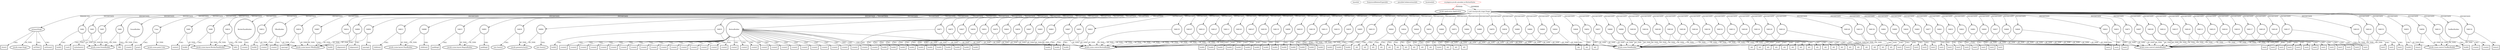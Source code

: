 digraph {
baseInfo[graphId=1840,category="extension_graph",isAnonymous=false,possibleRelation=false]
frameworkRelatedTypesInfo[0="javafx.application.Application"]
possibleCollaborationsInfo[]
locationInfo[projectName="amonker-AmonkerFX",filePath="/amonker-AmonkerFX/AmonkerFX-master/src/cn/jingyun/javafx/amonker/ui/ButtonStyles.java",contextSignature="ButtonStyles",graphId="1840"]
0[label="cn.jingyun.javafx.amonker.ui.ButtonStyles",vertexType="ROOT_CLIENT_CLASS_DECLARATION",isFrameworkType=false,color=red]
1[label="javafx.application.Application",vertexType="FRAMEWORK_CLASS_TYPE",isFrameworkType=true,peripheries=2]
2[label="void start(javafx.stage.Stage)",vertexType="OVERRIDING_METHOD_DECLARATION",isFrameworkType=false,shape=box]
3[label="primaryStage",vertexType="PARAMETER_DECLARATION",isFrameworkType=true,peripheries=2]
4[label="javafx.stage.Stage",vertexType="FRAMEWORK_CLASS_TYPE",isFrameworkType=true,peripheries=2]
6[label="setTitle()",vertexType="INSIDE_CALL",isFrameworkType=true,peripheries=2,shape=box]
8[label="setScene()",vertexType="INSIDE_CALL",isFrameworkType=true,peripheries=2,shape=box]
9[label="VAR2",vertexType="VARIABLE_EXPRESION",isFrameworkType=true,peripheries=2,shape=circle]
11[label="javafx.scene.SceneBuilder",vertexType="FRAMEWORK_CLASS_TYPE",isFrameworkType=true,peripheries=2]
10[label="build()",vertexType="INSIDE_CALL",isFrameworkType=true,peripheries=2,shape=box]
12[label="VAR3",vertexType="VARIABLE_EXPRESION",isFrameworkType=true,peripheries=2,shape=circle]
13[label="root()",vertexType="INSIDE_CALL",isFrameworkType=true,peripheries=2,shape=box]
15[label="VAR4",vertexType="VARIABLE_EXPRESION",isFrameworkType=true,peripheries=2,shape=circle]
16[label="fill()",vertexType="INSIDE_CALL",isFrameworkType=true,peripheries=2,shape=box]
18[label="VAR5",vertexType="VARIABLE_EXPRESION",isFrameworkType=true,peripheries=2,shape=circle]
19[label="stylesheets()",vertexType="INSIDE_CALL",isFrameworkType=true,peripheries=2,shape=box]
21[label="SceneBuilder",vertexType="VARIABLE_EXPRESION",isFrameworkType=true,peripheries=2,shape=circle]
22[label="create()",vertexType="INSIDE_CALL",isFrameworkType=true,peripheries=2,shape=box]
24[label="Color",vertexType="VARIABLE_EXPRESION",isFrameworkType=true,peripheries=2,shape=circle]
26[label="javafx.scene.paint.Color",vertexType="FRAMEWORK_CLASS_TYPE",isFrameworkType=true,peripheries=2]
25[label="gray()",vertexType="INSIDE_CALL",isFrameworkType=true,peripheries=2,shape=box]
27[label="VAR8",vertexType="VARIABLE_EXPRESION",isFrameworkType=true,peripheries=2,shape=circle]
29[label="javafx.scene.layout.BorderPaneBuilder",vertexType="FRAMEWORK_CLASS_TYPE",isFrameworkType=true,peripheries=2]
28[label="build()",vertexType="INSIDE_CALL",isFrameworkType=true,peripheries=2,shape=box]
30[label="VAR9",vertexType="VARIABLE_EXPRESION",isFrameworkType=true,peripheries=2,shape=circle]
31[label="center()",vertexType="INSIDE_CALL",isFrameworkType=true,peripheries=2,shape=box]
33[label="VAR10",vertexType="VARIABLE_EXPRESION",isFrameworkType=true,peripheries=2,shape=circle]
34[label="left()",vertexType="INSIDE_CALL",isFrameworkType=true,peripheries=2,shape=box]
36[label="BorderPaneBuilder",vertexType="VARIABLE_EXPRESION",isFrameworkType=true,peripheries=2,shape=circle]
37[label="create()",vertexType="INSIDE_CALL",isFrameworkType=true,peripheries=2,shape=box]
39[label="VAR12",vertexType="VARIABLE_EXPRESION",isFrameworkType=true,peripheries=2,shape=circle]
41[label="javafx.scene.layout.VBoxBuilder",vertexType="FRAMEWORK_CLASS_TYPE",isFrameworkType=true,peripheries=2]
40[label="build()",vertexType="INSIDE_CALL",isFrameworkType=true,peripheries=2,shape=box]
42[label="VAR13",vertexType="VARIABLE_EXPRESION",isFrameworkType=true,peripheries=2,shape=circle]
44[label="javafx.scene.layout.PaneBuilder",vertexType="FRAMEWORK_CLASS_TYPE",isFrameworkType=true,peripheries=2]
43[label="children()",vertexType="INSIDE_CALL",isFrameworkType=true,peripheries=2,shape=box]
45[label="VAR14",vertexType="VARIABLE_EXPRESION",isFrameworkType=true,peripheries=2,shape=circle]
46[label="alignment()",vertexType="INSIDE_CALL",isFrameworkType=true,peripheries=2,shape=box]
48[label="VAR15",vertexType="VARIABLE_EXPRESION",isFrameworkType=true,peripheries=2,shape=circle]
50[label="javafx.scene.layout.RegionBuilder",vertexType="FRAMEWORK_CLASS_TYPE",isFrameworkType=true,peripheries=2]
49[label="padding()",vertexType="INSIDE_CALL",isFrameworkType=true,peripheries=2,shape=box]
51[label="VAR16",vertexType="VARIABLE_EXPRESION",isFrameworkType=true,peripheries=2,shape=circle]
52[label="spacing()",vertexType="INSIDE_CALL",isFrameworkType=true,peripheries=2,shape=box]
54[label="VBoxBuilder",vertexType="VARIABLE_EXPRESION",isFrameworkType=true,peripheries=2,shape=circle]
55[label="create()",vertexType="INSIDE_CALL",isFrameworkType=true,peripheries=2,shape=box]
58[label="VAR18",vertexType="VARIABLE_EXPRESION",isFrameworkType=true,peripheries=2,shape=circle]
59[label="javafx.geometry.Insets",vertexType="FRAMEWORK_CLASS_TYPE",isFrameworkType=true,peripheries=2]
57[label="new Insets()",vertexType="CONSTRUCTOR_CALL",isFrameworkType=true,peripheries=2]
60[label="VAR19",vertexType="VARIABLE_EXPRESION",isFrameworkType=true,peripheries=2,shape=circle]
62[label="javafx.scene.control.ButtonBuilder",vertexType="FRAMEWORK_CLASS_TYPE",isFrameworkType=true,peripheries=2]
61[label="build()",vertexType="INSIDE_CALL",isFrameworkType=true,peripheries=2,shape=box]
63[label="VAR20",vertexType="VARIABLE_EXPRESION",isFrameworkType=true,peripheries=2,shape=circle]
65[label="javafx.scene.NodeBuilder",vertexType="FRAMEWORK_CLASS_TYPE",isFrameworkType=true,peripheries=2]
64[label="id()",vertexType="INSIDE_CALL",isFrameworkType=true,peripheries=2,shape=box]
66[label="VAR21",vertexType="VARIABLE_EXPRESION",isFrameworkType=true,peripheries=2,shape=circle]
68[label="javafx.scene.control.LabeledBuilder",vertexType="FRAMEWORK_CLASS_TYPE",isFrameworkType=true,peripheries=2]
67[label="text()",vertexType="INSIDE_CALL",isFrameworkType=true,peripheries=2,shape=box]
69[label="ButtonBuilder",vertexType="VARIABLE_EXPRESION",isFrameworkType=true,peripheries=2,shape=circle]
70[label="create()",vertexType="INSIDE_CALL",isFrameworkType=true,peripheries=2,shape=box]
72[label="VAR23",vertexType="VARIABLE_EXPRESION",isFrameworkType=true,peripheries=2,shape=circle]
73[label="build()",vertexType="INSIDE_CALL",isFrameworkType=true,peripheries=2,shape=box]
75[label="VAR24",vertexType="VARIABLE_EXPRESION",isFrameworkType=true,peripheries=2,shape=circle]
76[label="id()",vertexType="INSIDE_CALL",isFrameworkType=true,peripheries=2,shape=box]
78[label="VAR25",vertexType="VARIABLE_EXPRESION",isFrameworkType=true,peripheries=2,shape=circle]
79[label="text()",vertexType="INSIDE_CALL",isFrameworkType=true,peripheries=2,shape=box]
82[label="create()",vertexType="INSIDE_CALL",isFrameworkType=true,peripheries=2,shape=box]
83[label="VAR27",vertexType="VARIABLE_EXPRESION",isFrameworkType=true,peripheries=2,shape=circle]
84[label="build()",vertexType="INSIDE_CALL",isFrameworkType=true,peripheries=2,shape=box]
86[label="VAR28",vertexType="VARIABLE_EXPRESION",isFrameworkType=true,peripheries=2,shape=circle]
87[label="id()",vertexType="INSIDE_CALL",isFrameworkType=true,peripheries=2,shape=box]
89[label="VAR29",vertexType="VARIABLE_EXPRESION",isFrameworkType=true,peripheries=2,shape=circle]
90[label="text()",vertexType="INSIDE_CALL",isFrameworkType=true,peripheries=2,shape=box]
93[label="create()",vertexType="INSIDE_CALL",isFrameworkType=true,peripheries=2,shape=box]
94[label="VAR31",vertexType="VARIABLE_EXPRESION",isFrameworkType=true,peripheries=2,shape=circle]
95[label="build()",vertexType="INSIDE_CALL",isFrameworkType=true,peripheries=2,shape=box]
97[label="VAR32",vertexType="VARIABLE_EXPRESION",isFrameworkType=true,peripheries=2,shape=circle]
98[label="id()",vertexType="INSIDE_CALL",isFrameworkType=true,peripheries=2,shape=box]
100[label="VAR33",vertexType="VARIABLE_EXPRESION",isFrameworkType=true,peripheries=2,shape=circle]
101[label="text()",vertexType="INSIDE_CALL",isFrameworkType=true,peripheries=2,shape=box]
104[label="create()",vertexType="INSIDE_CALL",isFrameworkType=true,peripheries=2,shape=box]
105[label="VAR35",vertexType="VARIABLE_EXPRESION",isFrameworkType=true,peripheries=2,shape=circle]
106[label="build()",vertexType="INSIDE_CALL",isFrameworkType=true,peripheries=2,shape=box]
108[label="VAR36",vertexType="VARIABLE_EXPRESION",isFrameworkType=true,peripheries=2,shape=circle]
109[label="id()",vertexType="INSIDE_CALL",isFrameworkType=true,peripheries=2,shape=box]
111[label="VAR37",vertexType="VARIABLE_EXPRESION",isFrameworkType=true,peripheries=2,shape=circle]
112[label="text()",vertexType="INSIDE_CALL",isFrameworkType=true,peripheries=2,shape=box]
115[label="create()",vertexType="INSIDE_CALL",isFrameworkType=true,peripheries=2,shape=box]
116[label="VAR39",vertexType="VARIABLE_EXPRESION",isFrameworkType=true,peripheries=2,shape=circle]
117[label="build()",vertexType="INSIDE_CALL",isFrameworkType=true,peripheries=2,shape=box]
119[label="VAR40",vertexType="VARIABLE_EXPRESION",isFrameworkType=true,peripheries=2,shape=circle]
120[label="id()",vertexType="INSIDE_CALL",isFrameworkType=true,peripheries=2,shape=box]
122[label="VAR41",vertexType="VARIABLE_EXPRESION",isFrameworkType=true,peripheries=2,shape=circle]
123[label="text()",vertexType="INSIDE_CALL",isFrameworkType=true,peripheries=2,shape=box]
126[label="create()",vertexType="INSIDE_CALL",isFrameworkType=true,peripheries=2,shape=box]
127[label="VAR43",vertexType="VARIABLE_EXPRESION",isFrameworkType=true,peripheries=2,shape=circle]
128[label="build()",vertexType="INSIDE_CALL",isFrameworkType=true,peripheries=2,shape=box]
130[label="VAR44",vertexType="VARIABLE_EXPRESION",isFrameworkType=true,peripheries=2,shape=circle]
131[label="id()",vertexType="INSIDE_CALL",isFrameworkType=true,peripheries=2,shape=box]
133[label="VAR45",vertexType="VARIABLE_EXPRESION",isFrameworkType=true,peripheries=2,shape=circle]
134[label="text()",vertexType="INSIDE_CALL",isFrameworkType=true,peripheries=2,shape=box]
137[label="create()",vertexType="INSIDE_CALL",isFrameworkType=true,peripheries=2,shape=box]
138[label="VAR47",vertexType="VARIABLE_EXPRESION",isFrameworkType=true,peripheries=2,shape=circle]
139[label="build()",vertexType="INSIDE_CALL",isFrameworkType=true,peripheries=2,shape=box]
141[label="VAR48",vertexType="VARIABLE_EXPRESION",isFrameworkType=true,peripheries=2,shape=circle]
142[label="id()",vertexType="INSIDE_CALL",isFrameworkType=true,peripheries=2,shape=box]
144[label="VAR49",vertexType="VARIABLE_EXPRESION",isFrameworkType=true,peripheries=2,shape=circle]
145[label="text()",vertexType="INSIDE_CALL",isFrameworkType=true,peripheries=2,shape=box]
148[label="create()",vertexType="INSIDE_CALL",isFrameworkType=true,peripheries=2,shape=box]
149[label="VAR51",vertexType="VARIABLE_EXPRESION",isFrameworkType=true,peripheries=2,shape=circle]
150[label="build()",vertexType="INSIDE_CALL",isFrameworkType=true,peripheries=2,shape=box]
152[label="VAR52",vertexType="VARIABLE_EXPRESION",isFrameworkType=true,peripheries=2,shape=circle]
153[label="id()",vertexType="INSIDE_CALL",isFrameworkType=true,peripheries=2,shape=box]
155[label="VAR53",vertexType="VARIABLE_EXPRESION",isFrameworkType=true,peripheries=2,shape=circle]
156[label="text()",vertexType="INSIDE_CALL",isFrameworkType=true,peripheries=2,shape=box]
159[label="create()",vertexType="INSIDE_CALL",isFrameworkType=true,peripheries=2,shape=box]
160[label="VAR55",vertexType="VARIABLE_EXPRESION",isFrameworkType=true,peripheries=2,shape=circle]
162[label="javafx.scene.control.ToolBarBuilder",vertexType="FRAMEWORK_CLASS_TYPE",isFrameworkType=true,peripheries=2]
161[label="build()",vertexType="INSIDE_CALL",isFrameworkType=true,peripheries=2,shape=box]
163[label="VAR56",vertexType="VARIABLE_EXPRESION",isFrameworkType=true,peripheries=2,shape=circle]
164[label="items()",vertexType="INSIDE_CALL",isFrameworkType=true,peripheries=2,shape=box]
166[label="VAR57",vertexType="VARIABLE_EXPRESION",isFrameworkType=true,peripheries=2,shape=circle]
167[label="id()",vertexType="INSIDE_CALL",isFrameworkType=true,peripheries=2,shape=box]
169[label="ToolBarBuilder",vertexType="VARIABLE_EXPRESION",isFrameworkType=true,peripheries=2,shape=circle]
170[label="create()",vertexType="INSIDE_CALL",isFrameworkType=true,peripheries=2,shape=box]
172[label="VAR59",vertexType="VARIABLE_EXPRESION",isFrameworkType=true,peripheries=2,shape=circle]
173[label="build()",vertexType="INSIDE_CALL",isFrameworkType=true,peripheries=2,shape=box]
175[label="VAR60",vertexType="VARIABLE_EXPRESION",isFrameworkType=true,peripheries=2,shape=circle]
176[label="id()",vertexType="INSIDE_CALL",isFrameworkType=true,peripheries=2,shape=box]
178[label="VAR61",vertexType="VARIABLE_EXPRESION",isFrameworkType=true,peripheries=2,shape=circle]
179[label="text()",vertexType="INSIDE_CALL",isFrameworkType=true,peripheries=2,shape=box]
182[label="create()",vertexType="INSIDE_CALL",isFrameworkType=true,peripheries=2,shape=box]
183[label="VAR63",vertexType="VARIABLE_EXPRESION",isFrameworkType=true,peripheries=2,shape=circle]
184[label="build()",vertexType="INSIDE_CALL",isFrameworkType=true,peripheries=2,shape=box]
186[label="VAR64",vertexType="VARIABLE_EXPRESION",isFrameworkType=true,peripheries=2,shape=circle]
187[label="id()",vertexType="INSIDE_CALL",isFrameworkType=true,peripheries=2,shape=box]
189[label="VAR65",vertexType="VARIABLE_EXPRESION",isFrameworkType=true,peripheries=2,shape=circle]
190[label="text()",vertexType="INSIDE_CALL",isFrameworkType=true,peripheries=2,shape=box]
193[label="create()",vertexType="INSIDE_CALL",isFrameworkType=true,peripheries=2,shape=box]
194[label="VAR67",vertexType="VARIABLE_EXPRESION",isFrameworkType=true,peripheries=2,shape=circle]
195[label="build()",vertexType="INSIDE_CALL",isFrameworkType=true,peripheries=2,shape=box]
197[label="VAR68",vertexType="VARIABLE_EXPRESION",isFrameworkType=true,peripheries=2,shape=circle]
198[label="id()",vertexType="INSIDE_CALL",isFrameworkType=true,peripheries=2,shape=box]
200[label="VAR69",vertexType="VARIABLE_EXPRESION",isFrameworkType=true,peripheries=2,shape=circle]
201[label="text()",vertexType="INSIDE_CALL",isFrameworkType=true,peripheries=2,shape=box]
204[label="create()",vertexType="INSIDE_CALL",isFrameworkType=true,peripheries=2,shape=box]
205[label="VAR71",vertexType="VARIABLE_EXPRESION",isFrameworkType=true,peripheries=2,shape=circle]
206[label="build()",vertexType="INSIDE_CALL",isFrameworkType=true,peripheries=2,shape=box]
208[label="VAR72",vertexType="VARIABLE_EXPRESION",isFrameworkType=true,peripheries=2,shape=circle]
209[label="id()",vertexType="INSIDE_CALL",isFrameworkType=true,peripheries=2,shape=box]
211[label="VAR73",vertexType="VARIABLE_EXPRESION",isFrameworkType=true,peripheries=2,shape=circle]
212[label="text()",vertexType="INSIDE_CALL",isFrameworkType=true,peripheries=2,shape=box]
215[label="create()",vertexType="INSIDE_CALL",isFrameworkType=true,peripheries=2,shape=box]
216[label="VAR75",vertexType="VARIABLE_EXPRESION",isFrameworkType=true,peripheries=2,shape=circle]
217[label="build()",vertexType="INSIDE_CALL",isFrameworkType=true,peripheries=2,shape=box]
219[label="VAR76",vertexType="VARIABLE_EXPRESION",isFrameworkType=true,peripheries=2,shape=circle]
220[label="id()",vertexType="INSIDE_CALL",isFrameworkType=true,peripheries=2,shape=box]
222[label="VAR77",vertexType="VARIABLE_EXPRESION",isFrameworkType=true,peripheries=2,shape=circle]
223[label="text()",vertexType="INSIDE_CALL",isFrameworkType=true,peripheries=2,shape=box]
226[label="create()",vertexType="INSIDE_CALL",isFrameworkType=true,peripheries=2,shape=box]
227[label="VAR79",vertexType="VARIABLE_EXPRESION",isFrameworkType=true,peripheries=2,shape=circle]
228[label="build()",vertexType="INSIDE_CALL",isFrameworkType=true,peripheries=2,shape=box]
230[label="VAR80",vertexType="VARIABLE_EXPRESION",isFrameworkType=true,peripheries=2,shape=circle]
231[label="id()",vertexType="INSIDE_CALL",isFrameworkType=true,peripheries=2,shape=box]
233[label="VAR81",vertexType="VARIABLE_EXPRESION",isFrameworkType=true,peripheries=2,shape=circle]
234[label="text()",vertexType="INSIDE_CALL",isFrameworkType=true,peripheries=2,shape=box]
237[label="create()",vertexType="INSIDE_CALL",isFrameworkType=true,peripheries=2,shape=box]
238[label="VAR83",vertexType="VARIABLE_EXPRESION",isFrameworkType=true,peripheries=2,shape=circle]
239[label="build()",vertexType="INSIDE_CALL",isFrameworkType=true,peripheries=2,shape=box]
241[label="VAR84",vertexType="VARIABLE_EXPRESION",isFrameworkType=true,peripheries=2,shape=circle]
242[label="id()",vertexType="INSIDE_CALL",isFrameworkType=true,peripheries=2,shape=box]
244[label="VAR85",vertexType="VARIABLE_EXPRESION",isFrameworkType=true,peripheries=2,shape=circle]
245[label="text()",vertexType="INSIDE_CALL",isFrameworkType=true,peripheries=2,shape=box]
248[label="create()",vertexType="INSIDE_CALL",isFrameworkType=true,peripheries=2,shape=box]
249[label="VAR87",vertexType="VARIABLE_EXPRESION",isFrameworkType=true,peripheries=2,shape=circle]
250[label="build()",vertexType="INSIDE_CALL",isFrameworkType=true,peripheries=2,shape=box]
252[label="VAR88",vertexType="VARIABLE_EXPRESION",isFrameworkType=true,peripheries=2,shape=circle]
253[label="children()",vertexType="INSIDE_CALL",isFrameworkType=true,peripheries=2,shape=box]
255[label="VAR89",vertexType="VARIABLE_EXPRESION",isFrameworkType=true,peripheries=2,shape=circle]
256[label="style()",vertexType="INSIDE_CALL",isFrameworkType=true,peripheries=2,shape=box]
258[label="VAR90",vertexType="VARIABLE_EXPRESION",isFrameworkType=true,peripheries=2,shape=circle]
259[label="alignment()",vertexType="INSIDE_CALL",isFrameworkType=true,peripheries=2,shape=box]
261[label="VAR91",vertexType="VARIABLE_EXPRESION",isFrameworkType=true,peripheries=2,shape=circle]
262[label="padding()",vertexType="INSIDE_CALL",isFrameworkType=true,peripheries=2,shape=box]
264[label="VAR92",vertexType="VARIABLE_EXPRESION",isFrameworkType=true,peripheries=2,shape=circle]
265[label="spacing()",vertexType="INSIDE_CALL",isFrameworkType=true,peripheries=2,shape=box]
268[label="create()",vertexType="INSIDE_CALL",isFrameworkType=true,peripheries=2,shape=box]
270[label="VAR94",vertexType="VARIABLE_EXPRESION",isFrameworkType=true,peripheries=2,shape=circle]
269[label="new Insets()",vertexType="CONSTRUCTOR_CALL",isFrameworkType=true,peripheries=2]
272[label="VAR95",vertexType="VARIABLE_EXPRESION",isFrameworkType=true,peripheries=2,shape=circle]
273[label="build()",vertexType="INSIDE_CALL",isFrameworkType=true,peripheries=2,shape=box]
275[label="VAR96",vertexType="VARIABLE_EXPRESION",isFrameworkType=true,peripheries=2,shape=circle]
276[label="id()",vertexType="INSIDE_CALL",isFrameworkType=true,peripheries=2,shape=box]
278[label="VAR97",vertexType="VARIABLE_EXPRESION",isFrameworkType=true,peripheries=2,shape=circle]
279[label="text()",vertexType="INSIDE_CALL",isFrameworkType=true,peripheries=2,shape=box]
282[label="create()",vertexType="INSIDE_CALL",isFrameworkType=true,peripheries=2,shape=box]
283[label="VAR99",vertexType="VARIABLE_EXPRESION",isFrameworkType=true,peripheries=2,shape=circle]
284[label="build()",vertexType="INSIDE_CALL",isFrameworkType=true,peripheries=2,shape=box]
286[label="VAR100",vertexType="VARIABLE_EXPRESION",isFrameworkType=true,peripheries=2,shape=circle]
287[label="id()",vertexType="INSIDE_CALL",isFrameworkType=true,peripheries=2,shape=box]
289[label="VAR101",vertexType="VARIABLE_EXPRESION",isFrameworkType=true,peripheries=2,shape=circle]
290[label="text()",vertexType="INSIDE_CALL",isFrameworkType=true,peripheries=2,shape=box]
293[label="create()",vertexType="INSIDE_CALL",isFrameworkType=true,peripheries=2,shape=box]
294[label="VAR103",vertexType="VARIABLE_EXPRESION",isFrameworkType=true,peripheries=2,shape=circle]
295[label="build()",vertexType="INSIDE_CALL",isFrameworkType=true,peripheries=2,shape=box]
297[label="VAR104",vertexType="VARIABLE_EXPRESION",isFrameworkType=true,peripheries=2,shape=circle]
298[label="id()",vertexType="INSIDE_CALL",isFrameworkType=true,peripheries=2,shape=box]
300[label="VAR105",vertexType="VARIABLE_EXPRESION",isFrameworkType=true,peripheries=2,shape=circle]
301[label="text()",vertexType="INSIDE_CALL",isFrameworkType=true,peripheries=2,shape=box]
304[label="create()",vertexType="INSIDE_CALL",isFrameworkType=true,peripheries=2,shape=box]
305[label="VAR107",vertexType="VARIABLE_EXPRESION",isFrameworkType=true,peripheries=2,shape=circle]
306[label="build()",vertexType="INSIDE_CALL",isFrameworkType=true,peripheries=2,shape=box]
308[label="VAR108",vertexType="VARIABLE_EXPRESION",isFrameworkType=true,peripheries=2,shape=circle]
309[label="id()",vertexType="INSIDE_CALL",isFrameworkType=true,peripheries=2,shape=box]
311[label="VAR109",vertexType="VARIABLE_EXPRESION",isFrameworkType=true,peripheries=2,shape=circle]
312[label="text()",vertexType="INSIDE_CALL",isFrameworkType=true,peripheries=2,shape=box]
315[label="create()",vertexType="INSIDE_CALL",isFrameworkType=true,peripheries=2,shape=box]
316[label="VAR111",vertexType="VARIABLE_EXPRESION",isFrameworkType=true,peripheries=2,shape=circle]
317[label="build()",vertexType="INSIDE_CALL",isFrameworkType=true,peripheries=2,shape=box]
319[label="VAR112",vertexType="VARIABLE_EXPRESION",isFrameworkType=true,peripheries=2,shape=circle]
320[label="id()",vertexType="INSIDE_CALL",isFrameworkType=true,peripheries=2,shape=box]
322[label="VAR113",vertexType="VARIABLE_EXPRESION",isFrameworkType=true,peripheries=2,shape=circle]
323[label="text()",vertexType="INSIDE_CALL",isFrameworkType=true,peripheries=2,shape=box]
326[label="create()",vertexType="INSIDE_CALL",isFrameworkType=true,peripheries=2,shape=box]
327[label="VAR115",vertexType="VARIABLE_EXPRESION",isFrameworkType=true,peripheries=2,shape=circle]
328[label="build()",vertexType="INSIDE_CALL",isFrameworkType=true,peripheries=2,shape=box]
330[label="VAR116",vertexType="VARIABLE_EXPRESION",isFrameworkType=true,peripheries=2,shape=circle]
331[label="id()",vertexType="INSIDE_CALL",isFrameworkType=true,peripheries=2,shape=box]
333[label="VAR117",vertexType="VARIABLE_EXPRESION",isFrameworkType=true,peripheries=2,shape=circle]
334[label="text()",vertexType="INSIDE_CALL",isFrameworkType=true,peripheries=2,shape=box]
337[label="create()",vertexType="INSIDE_CALL",isFrameworkType=true,peripheries=2,shape=box]
338[label="VAR119",vertexType="VARIABLE_EXPRESION",isFrameworkType=true,peripheries=2,shape=circle]
339[label="build()",vertexType="INSIDE_CALL",isFrameworkType=true,peripheries=2,shape=box]
341[label="VAR120",vertexType="VARIABLE_EXPRESION",isFrameworkType=true,peripheries=2,shape=circle]
342[label="id()",vertexType="INSIDE_CALL",isFrameworkType=true,peripheries=2,shape=box]
344[label="VAR121",vertexType="VARIABLE_EXPRESION",isFrameworkType=true,peripheries=2,shape=circle]
345[label="text()",vertexType="INSIDE_CALL",isFrameworkType=true,peripheries=2,shape=box]
348[label="create()",vertexType="INSIDE_CALL",isFrameworkType=true,peripheries=2,shape=box]
349[label="VAR123",vertexType="VARIABLE_EXPRESION",isFrameworkType=true,peripheries=2,shape=circle]
350[label="build()",vertexType="INSIDE_CALL",isFrameworkType=true,peripheries=2,shape=box]
352[label="VAR124",vertexType="VARIABLE_EXPRESION",isFrameworkType=true,peripheries=2,shape=circle]
353[label="id()",vertexType="INSIDE_CALL",isFrameworkType=true,peripheries=2,shape=box]
355[label="VAR125",vertexType="VARIABLE_EXPRESION",isFrameworkType=true,peripheries=2,shape=circle]
356[label="text()",vertexType="INSIDE_CALL",isFrameworkType=true,peripheries=2,shape=box]
359[label="create()",vertexType="INSIDE_CALL",isFrameworkType=true,peripheries=2,shape=box]
360[label="VAR127",vertexType="VARIABLE_EXPRESION",isFrameworkType=true,peripheries=2,shape=circle]
361[label="build()",vertexType="INSIDE_CALL",isFrameworkType=true,peripheries=2,shape=box]
363[label="VAR128",vertexType="VARIABLE_EXPRESION",isFrameworkType=true,peripheries=2,shape=circle]
364[label="id()",vertexType="INSIDE_CALL",isFrameworkType=true,peripheries=2,shape=box]
366[label="VAR129",vertexType="VARIABLE_EXPRESION",isFrameworkType=true,peripheries=2,shape=circle]
367[label="text()",vertexType="INSIDE_CALL",isFrameworkType=true,peripheries=2,shape=box]
370[label="create()",vertexType="INSIDE_CALL",isFrameworkType=true,peripheries=2,shape=box]
371[label="VAR131",vertexType="VARIABLE_EXPRESION",isFrameworkType=true,peripheries=2,shape=circle]
372[label="build()",vertexType="INSIDE_CALL",isFrameworkType=true,peripheries=2,shape=box]
374[label="VAR132",vertexType="VARIABLE_EXPRESION",isFrameworkType=true,peripheries=2,shape=circle]
375[label="items()",vertexType="INSIDE_CALL",isFrameworkType=true,peripheries=2,shape=box]
377[label="VAR133",vertexType="VARIABLE_EXPRESION",isFrameworkType=true,peripheries=2,shape=circle]
378[label="id()",vertexType="INSIDE_CALL",isFrameworkType=true,peripheries=2,shape=box]
381[label="create()",vertexType="INSIDE_CALL",isFrameworkType=true,peripheries=2,shape=box]
382[label="VAR135",vertexType="VARIABLE_EXPRESION",isFrameworkType=true,peripheries=2,shape=circle]
383[label="build()",vertexType="INSIDE_CALL",isFrameworkType=true,peripheries=2,shape=box]
385[label="VAR136",vertexType="VARIABLE_EXPRESION",isFrameworkType=true,peripheries=2,shape=circle]
386[label="id()",vertexType="INSIDE_CALL",isFrameworkType=true,peripheries=2,shape=box]
388[label="VAR137",vertexType="VARIABLE_EXPRESION",isFrameworkType=true,peripheries=2,shape=circle]
389[label="text()",vertexType="INSIDE_CALL",isFrameworkType=true,peripheries=2,shape=box]
392[label="create()",vertexType="INSIDE_CALL",isFrameworkType=true,peripheries=2,shape=box]
393[label="VAR139",vertexType="VARIABLE_EXPRESION",isFrameworkType=true,peripheries=2,shape=circle]
394[label="build()",vertexType="INSIDE_CALL",isFrameworkType=true,peripheries=2,shape=box]
396[label="VAR140",vertexType="VARIABLE_EXPRESION",isFrameworkType=true,peripheries=2,shape=circle]
397[label="id()",vertexType="INSIDE_CALL",isFrameworkType=true,peripheries=2,shape=box]
399[label="VAR141",vertexType="VARIABLE_EXPRESION",isFrameworkType=true,peripheries=2,shape=circle]
400[label="text()",vertexType="INSIDE_CALL",isFrameworkType=true,peripheries=2,shape=box]
403[label="create()",vertexType="INSIDE_CALL",isFrameworkType=true,peripheries=2,shape=box]
404[label="VAR143",vertexType="VARIABLE_EXPRESION",isFrameworkType=true,peripheries=2,shape=circle]
405[label="build()",vertexType="INSIDE_CALL",isFrameworkType=true,peripheries=2,shape=box]
407[label="VAR144",vertexType="VARIABLE_EXPRESION",isFrameworkType=true,peripheries=2,shape=circle]
408[label="id()",vertexType="INSIDE_CALL",isFrameworkType=true,peripheries=2,shape=box]
410[label="VAR145",vertexType="VARIABLE_EXPRESION",isFrameworkType=true,peripheries=2,shape=circle]
411[label="text()",vertexType="INSIDE_CALL",isFrameworkType=true,peripheries=2,shape=box]
414[label="create()",vertexType="INSIDE_CALL",isFrameworkType=true,peripheries=2,shape=box]
415[label="VAR147",vertexType="VARIABLE_EXPRESION",isFrameworkType=true,peripheries=2,shape=circle]
416[label="build()",vertexType="INSIDE_CALL",isFrameworkType=true,peripheries=2,shape=box]
418[label="VAR148",vertexType="VARIABLE_EXPRESION",isFrameworkType=true,peripheries=2,shape=circle]
419[label="id()",vertexType="INSIDE_CALL",isFrameworkType=true,peripheries=2,shape=box]
421[label="VAR149",vertexType="VARIABLE_EXPRESION",isFrameworkType=true,peripheries=2,shape=circle]
422[label="text()",vertexType="INSIDE_CALL",isFrameworkType=true,peripheries=2,shape=box]
425[label="create()",vertexType="INSIDE_CALL",isFrameworkType=true,peripheries=2,shape=box]
426[label="VAR151",vertexType="VARIABLE_EXPRESION",isFrameworkType=true,peripheries=2,shape=circle]
427[label="build()",vertexType="INSIDE_CALL",isFrameworkType=true,peripheries=2,shape=box]
429[label="VAR152",vertexType="VARIABLE_EXPRESION",isFrameworkType=true,peripheries=2,shape=circle]
430[label="id()",vertexType="INSIDE_CALL",isFrameworkType=true,peripheries=2,shape=box]
432[label="VAR153",vertexType="VARIABLE_EXPRESION",isFrameworkType=true,peripheries=2,shape=circle]
433[label="text()",vertexType="INSIDE_CALL",isFrameworkType=true,peripheries=2,shape=box]
436[label="create()",vertexType="INSIDE_CALL",isFrameworkType=true,peripheries=2,shape=box]
437[label="VAR155",vertexType="VARIABLE_EXPRESION",isFrameworkType=true,peripheries=2,shape=circle]
438[label="build()",vertexType="INSIDE_CALL",isFrameworkType=true,peripheries=2,shape=box]
440[label="VAR156",vertexType="VARIABLE_EXPRESION",isFrameworkType=true,peripheries=2,shape=circle]
441[label="id()",vertexType="INSIDE_CALL",isFrameworkType=true,peripheries=2,shape=box]
443[label="VAR157",vertexType="VARIABLE_EXPRESION",isFrameworkType=true,peripheries=2,shape=circle]
444[label="text()",vertexType="INSIDE_CALL",isFrameworkType=true,peripheries=2,shape=box]
447[label="create()",vertexType="INSIDE_CALL",isFrameworkType=true,peripheries=2,shape=box]
448[label="VAR159",vertexType="VARIABLE_EXPRESION",isFrameworkType=true,peripheries=2,shape=circle]
449[label="build()",vertexType="INSIDE_CALL",isFrameworkType=true,peripheries=2,shape=box]
451[label="VAR160",vertexType="VARIABLE_EXPRESION",isFrameworkType=true,peripheries=2,shape=circle]
452[label="id()",vertexType="INSIDE_CALL",isFrameworkType=true,peripheries=2,shape=box]
454[label="VAR161",vertexType="VARIABLE_EXPRESION",isFrameworkType=true,peripheries=2,shape=circle]
455[label="text()",vertexType="INSIDE_CALL",isFrameworkType=true,peripheries=2,shape=box]
458[label="create()",vertexType="INSIDE_CALL",isFrameworkType=true,peripheries=2,shape=box]
460[label="show()",vertexType="INSIDE_CALL",isFrameworkType=true,peripheries=2,shape=box]
0->1[label="EXTEND",color=red]
0->2[label="OVERRIDE"]
3->4[label="OF_TYPE"]
2->3[label="PARAMETER"]
3->6[label="CALL"]
3->8[label="CALL"]
2->9[label="INSTANTIATE"]
9->11[label="OF_TYPE"]
9->10[label="CALL"]
2->12[label="INSTANTIATE"]
12->11[label="OF_TYPE"]
12->13[label="CALL"]
2->15[label="INSTANTIATE"]
15->11[label="OF_TYPE"]
15->16[label="CALL"]
2->18[label="INSTANTIATE"]
18->11[label="OF_TYPE"]
18->19[label="CALL"]
2->21[label="INSTANTIATE"]
21->11[label="OF_TYPE"]
21->22[label="CALL"]
2->24[label="INSTANTIATE"]
24->26[label="OF_TYPE"]
24->25[label="CALL"]
2->27[label="INSTANTIATE"]
27->29[label="OF_TYPE"]
27->28[label="CALL"]
2->30[label="INSTANTIATE"]
30->29[label="OF_TYPE"]
30->31[label="CALL"]
2->33[label="INSTANTIATE"]
33->29[label="OF_TYPE"]
33->34[label="CALL"]
2->36[label="INSTANTIATE"]
36->29[label="OF_TYPE"]
36->37[label="CALL"]
2->39[label="INSTANTIATE"]
39->41[label="OF_TYPE"]
39->40[label="CALL"]
2->42[label="INSTANTIATE"]
42->44[label="OF_TYPE"]
42->43[label="CALL"]
2->45[label="INSTANTIATE"]
45->41[label="OF_TYPE"]
45->46[label="CALL"]
2->48[label="INSTANTIATE"]
48->50[label="OF_TYPE"]
48->49[label="CALL"]
2->51[label="INSTANTIATE"]
51->41[label="OF_TYPE"]
51->52[label="CALL"]
2->54[label="INSTANTIATE"]
54->41[label="OF_TYPE"]
54->55[label="CALL"]
2->58[label="INSTANTIATE"]
58->59[label="OF_TYPE"]
58->57[label="CALL"]
2->60[label="INSTANTIATE"]
60->62[label="OF_TYPE"]
60->61[label="CALL"]
2->63[label="INSTANTIATE"]
63->65[label="OF_TYPE"]
63->64[label="CALL"]
2->66[label="INSTANTIATE"]
66->68[label="OF_TYPE"]
66->67[label="CALL"]
2->69[label="INSTANTIATE"]
69->62[label="OF_TYPE"]
69->70[label="CALL"]
2->72[label="INSTANTIATE"]
72->62[label="OF_TYPE"]
72->73[label="CALL"]
2->75[label="INSTANTIATE"]
75->65[label="OF_TYPE"]
75->76[label="CALL"]
2->78[label="INSTANTIATE"]
78->68[label="OF_TYPE"]
78->79[label="CALL"]
69->82[label="CALL"]
2->83[label="INSTANTIATE"]
83->62[label="OF_TYPE"]
83->84[label="CALL"]
2->86[label="INSTANTIATE"]
86->65[label="OF_TYPE"]
86->87[label="CALL"]
2->89[label="INSTANTIATE"]
89->68[label="OF_TYPE"]
89->90[label="CALL"]
69->93[label="CALL"]
2->94[label="INSTANTIATE"]
94->62[label="OF_TYPE"]
94->95[label="CALL"]
2->97[label="INSTANTIATE"]
97->65[label="OF_TYPE"]
97->98[label="CALL"]
2->100[label="INSTANTIATE"]
100->68[label="OF_TYPE"]
100->101[label="CALL"]
69->104[label="CALL"]
2->105[label="INSTANTIATE"]
105->62[label="OF_TYPE"]
105->106[label="CALL"]
2->108[label="INSTANTIATE"]
108->65[label="OF_TYPE"]
108->109[label="CALL"]
2->111[label="INSTANTIATE"]
111->68[label="OF_TYPE"]
111->112[label="CALL"]
69->115[label="CALL"]
2->116[label="INSTANTIATE"]
116->62[label="OF_TYPE"]
116->117[label="CALL"]
2->119[label="INSTANTIATE"]
119->65[label="OF_TYPE"]
119->120[label="CALL"]
2->122[label="INSTANTIATE"]
122->68[label="OF_TYPE"]
122->123[label="CALL"]
69->126[label="CALL"]
2->127[label="INSTANTIATE"]
127->62[label="OF_TYPE"]
127->128[label="CALL"]
2->130[label="INSTANTIATE"]
130->65[label="OF_TYPE"]
130->131[label="CALL"]
2->133[label="INSTANTIATE"]
133->68[label="OF_TYPE"]
133->134[label="CALL"]
69->137[label="CALL"]
2->138[label="INSTANTIATE"]
138->62[label="OF_TYPE"]
138->139[label="CALL"]
2->141[label="INSTANTIATE"]
141->65[label="OF_TYPE"]
141->142[label="CALL"]
2->144[label="INSTANTIATE"]
144->68[label="OF_TYPE"]
144->145[label="CALL"]
69->148[label="CALL"]
2->149[label="INSTANTIATE"]
149->62[label="OF_TYPE"]
149->150[label="CALL"]
2->152[label="INSTANTIATE"]
152->65[label="OF_TYPE"]
152->153[label="CALL"]
2->155[label="INSTANTIATE"]
155->68[label="OF_TYPE"]
155->156[label="CALL"]
69->159[label="CALL"]
2->160[label="INSTANTIATE"]
160->162[label="OF_TYPE"]
160->161[label="CALL"]
2->163[label="INSTANTIATE"]
163->162[label="OF_TYPE"]
163->164[label="CALL"]
2->166[label="INSTANTIATE"]
166->65[label="OF_TYPE"]
166->167[label="CALL"]
2->169[label="INSTANTIATE"]
169->162[label="OF_TYPE"]
169->170[label="CALL"]
2->172[label="INSTANTIATE"]
172->62[label="OF_TYPE"]
172->173[label="CALL"]
2->175[label="INSTANTIATE"]
175->65[label="OF_TYPE"]
175->176[label="CALL"]
2->178[label="INSTANTIATE"]
178->68[label="OF_TYPE"]
178->179[label="CALL"]
69->182[label="CALL"]
2->183[label="INSTANTIATE"]
183->62[label="OF_TYPE"]
183->184[label="CALL"]
2->186[label="INSTANTIATE"]
186->65[label="OF_TYPE"]
186->187[label="CALL"]
2->189[label="INSTANTIATE"]
189->68[label="OF_TYPE"]
189->190[label="CALL"]
69->193[label="CALL"]
2->194[label="INSTANTIATE"]
194->62[label="OF_TYPE"]
194->195[label="CALL"]
2->197[label="INSTANTIATE"]
197->65[label="OF_TYPE"]
197->198[label="CALL"]
2->200[label="INSTANTIATE"]
200->68[label="OF_TYPE"]
200->201[label="CALL"]
69->204[label="CALL"]
2->205[label="INSTANTIATE"]
205->62[label="OF_TYPE"]
205->206[label="CALL"]
2->208[label="INSTANTIATE"]
208->65[label="OF_TYPE"]
208->209[label="CALL"]
2->211[label="INSTANTIATE"]
211->68[label="OF_TYPE"]
211->212[label="CALL"]
69->215[label="CALL"]
2->216[label="INSTANTIATE"]
216->62[label="OF_TYPE"]
216->217[label="CALL"]
2->219[label="INSTANTIATE"]
219->65[label="OF_TYPE"]
219->220[label="CALL"]
2->222[label="INSTANTIATE"]
222->68[label="OF_TYPE"]
222->223[label="CALL"]
69->226[label="CALL"]
2->227[label="INSTANTIATE"]
227->62[label="OF_TYPE"]
227->228[label="CALL"]
2->230[label="INSTANTIATE"]
230->65[label="OF_TYPE"]
230->231[label="CALL"]
2->233[label="INSTANTIATE"]
233->68[label="OF_TYPE"]
233->234[label="CALL"]
69->237[label="CALL"]
2->238[label="INSTANTIATE"]
238->62[label="OF_TYPE"]
238->239[label="CALL"]
2->241[label="INSTANTIATE"]
241->65[label="OF_TYPE"]
241->242[label="CALL"]
2->244[label="INSTANTIATE"]
244->68[label="OF_TYPE"]
244->245[label="CALL"]
69->248[label="CALL"]
2->249[label="INSTANTIATE"]
249->41[label="OF_TYPE"]
249->250[label="CALL"]
2->252[label="INSTANTIATE"]
252->44[label="OF_TYPE"]
252->253[label="CALL"]
2->255[label="INSTANTIATE"]
255->65[label="OF_TYPE"]
255->256[label="CALL"]
2->258[label="INSTANTIATE"]
258->41[label="OF_TYPE"]
258->259[label="CALL"]
2->261[label="INSTANTIATE"]
261->50[label="OF_TYPE"]
261->262[label="CALL"]
2->264[label="INSTANTIATE"]
264->41[label="OF_TYPE"]
264->265[label="CALL"]
54->268[label="CALL"]
2->270[label="INSTANTIATE"]
270->59[label="OF_TYPE"]
270->269[label="CALL"]
2->272[label="INSTANTIATE"]
272->62[label="OF_TYPE"]
272->273[label="CALL"]
2->275[label="INSTANTIATE"]
275->65[label="OF_TYPE"]
275->276[label="CALL"]
2->278[label="INSTANTIATE"]
278->68[label="OF_TYPE"]
278->279[label="CALL"]
69->282[label="CALL"]
2->283[label="INSTANTIATE"]
283->62[label="OF_TYPE"]
283->284[label="CALL"]
2->286[label="INSTANTIATE"]
286->65[label="OF_TYPE"]
286->287[label="CALL"]
2->289[label="INSTANTIATE"]
289->68[label="OF_TYPE"]
289->290[label="CALL"]
69->293[label="CALL"]
2->294[label="INSTANTIATE"]
294->62[label="OF_TYPE"]
294->295[label="CALL"]
2->297[label="INSTANTIATE"]
297->65[label="OF_TYPE"]
297->298[label="CALL"]
2->300[label="INSTANTIATE"]
300->68[label="OF_TYPE"]
300->301[label="CALL"]
69->304[label="CALL"]
2->305[label="INSTANTIATE"]
305->62[label="OF_TYPE"]
305->306[label="CALL"]
2->308[label="INSTANTIATE"]
308->65[label="OF_TYPE"]
308->309[label="CALL"]
2->311[label="INSTANTIATE"]
311->68[label="OF_TYPE"]
311->312[label="CALL"]
69->315[label="CALL"]
2->316[label="INSTANTIATE"]
316->62[label="OF_TYPE"]
316->317[label="CALL"]
2->319[label="INSTANTIATE"]
319->65[label="OF_TYPE"]
319->320[label="CALL"]
2->322[label="INSTANTIATE"]
322->68[label="OF_TYPE"]
322->323[label="CALL"]
69->326[label="CALL"]
2->327[label="INSTANTIATE"]
327->62[label="OF_TYPE"]
327->328[label="CALL"]
2->330[label="INSTANTIATE"]
330->65[label="OF_TYPE"]
330->331[label="CALL"]
2->333[label="INSTANTIATE"]
333->68[label="OF_TYPE"]
333->334[label="CALL"]
69->337[label="CALL"]
2->338[label="INSTANTIATE"]
338->62[label="OF_TYPE"]
338->339[label="CALL"]
2->341[label="INSTANTIATE"]
341->65[label="OF_TYPE"]
341->342[label="CALL"]
2->344[label="INSTANTIATE"]
344->68[label="OF_TYPE"]
344->345[label="CALL"]
69->348[label="CALL"]
2->349[label="INSTANTIATE"]
349->62[label="OF_TYPE"]
349->350[label="CALL"]
2->352[label="INSTANTIATE"]
352->65[label="OF_TYPE"]
352->353[label="CALL"]
2->355[label="INSTANTIATE"]
355->68[label="OF_TYPE"]
355->356[label="CALL"]
69->359[label="CALL"]
2->360[label="INSTANTIATE"]
360->62[label="OF_TYPE"]
360->361[label="CALL"]
2->363[label="INSTANTIATE"]
363->65[label="OF_TYPE"]
363->364[label="CALL"]
2->366[label="INSTANTIATE"]
366->68[label="OF_TYPE"]
366->367[label="CALL"]
69->370[label="CALL"]
2->371[label="INSTANTIATE"]
371->162[label="OF_TYPE"]
371->372[label="CALL"]
2->374[label="INSTANTIATE"]
374->162[label="OF_TYPE"]
374->375[label="CALL"]
2->377[label="INSTANTIATE"]
377->65[label="OF_TYPE"]
377->378[label="CALL"]
169->381[label="CALL"]
2->382[label="INSTANTIATE"]
382->62[label="OF_TYPE"]
382->383[label="CALL"]
2->385[label="INSTANTIATE"]
385->65[label="OF_TYPE"]
385->386[label="CALL"]
2->388[label="INSTANTIATE"]
388->68[label="OF_TYPE"]
388->389[label="CALL"]
69->392[label="CALL"]
2->393[label="INSTANTIATE"]
393->62[label="OF_TYPE"]
393->394[label="CALL"]
2->396[label="INSTANTIATE"]
396->65[label="OF_TYPE"]
396->397[label="CALL"]
2->399[label="INSTANTIATE"]
399->68[label="OF_TYPE"]
399->400[label="CALL"]
69->403[label="CALL"]
2->404[label="INSTANTIATE"]
404->62[label="OF_TYPE"]
404->405[label="CALL"]
2->407[label="INSTANTIATE"]
407->65[label="OF_TYPE"]
407->408[label="CALL"]
2->410[label="INSTANTIATE"]
410->68[label="OF_TYPE"]
410->411[label="CALL"]
69->414[label="CALL"]
2->415[label="INSTANTIATE"]
415->62[label="OF_TYPE"]
415->416[label="CALL"]
2->418[label="INSTANTIATE"]
418->65[label="OF_TYPE"]
418->419[label="CALL"]
2->421[label="INSTANTIATE"]
421->68[label="OF_TYPE"]
421->422[label="CALL"]
69->425[label="CALL"]
2->426[label="INSTANTIATE"]
426->62[label="OF_TYPE"]
426->427[label="CALL"]
2->429[label="INSTANTIATE"]
429->65[label="OF_TYPE"]
429->430[label="CALL"]
2->432[label="INSTANTIATE"]
432->68[label="OF_TYPE"]
432->433[label="CALL"]
69->436[label="CALL"]
2->437[label="INSTANTIATE"]
437->62[label="OF_TYPE"]
437->438[label="CALL"]
2->440[label="INSTANTIATE"]
440->65[label="OF_TYPE"]
440->441[label="CALL"]
2->443[label="INSTANTIATE"]
443->68[label="OF_TYPE"]
443->444[label="CALL"]
69->447[label="CALL"]
2->448[label="INSTANTIATE"]
448->62[label="OF_TYPE"]
448->449[label="CALL"]
2->451[label="INSTANTIATE"]
451->65[label="OF_TYPE"]
451->452[label="CALL"]
2->454[label="INSTANTIATE"]
454->68[label="OF_TYPE"]
454->455[label="CALL"]
69->458[label="CALL"]
3->460[label="CALL"]
}
